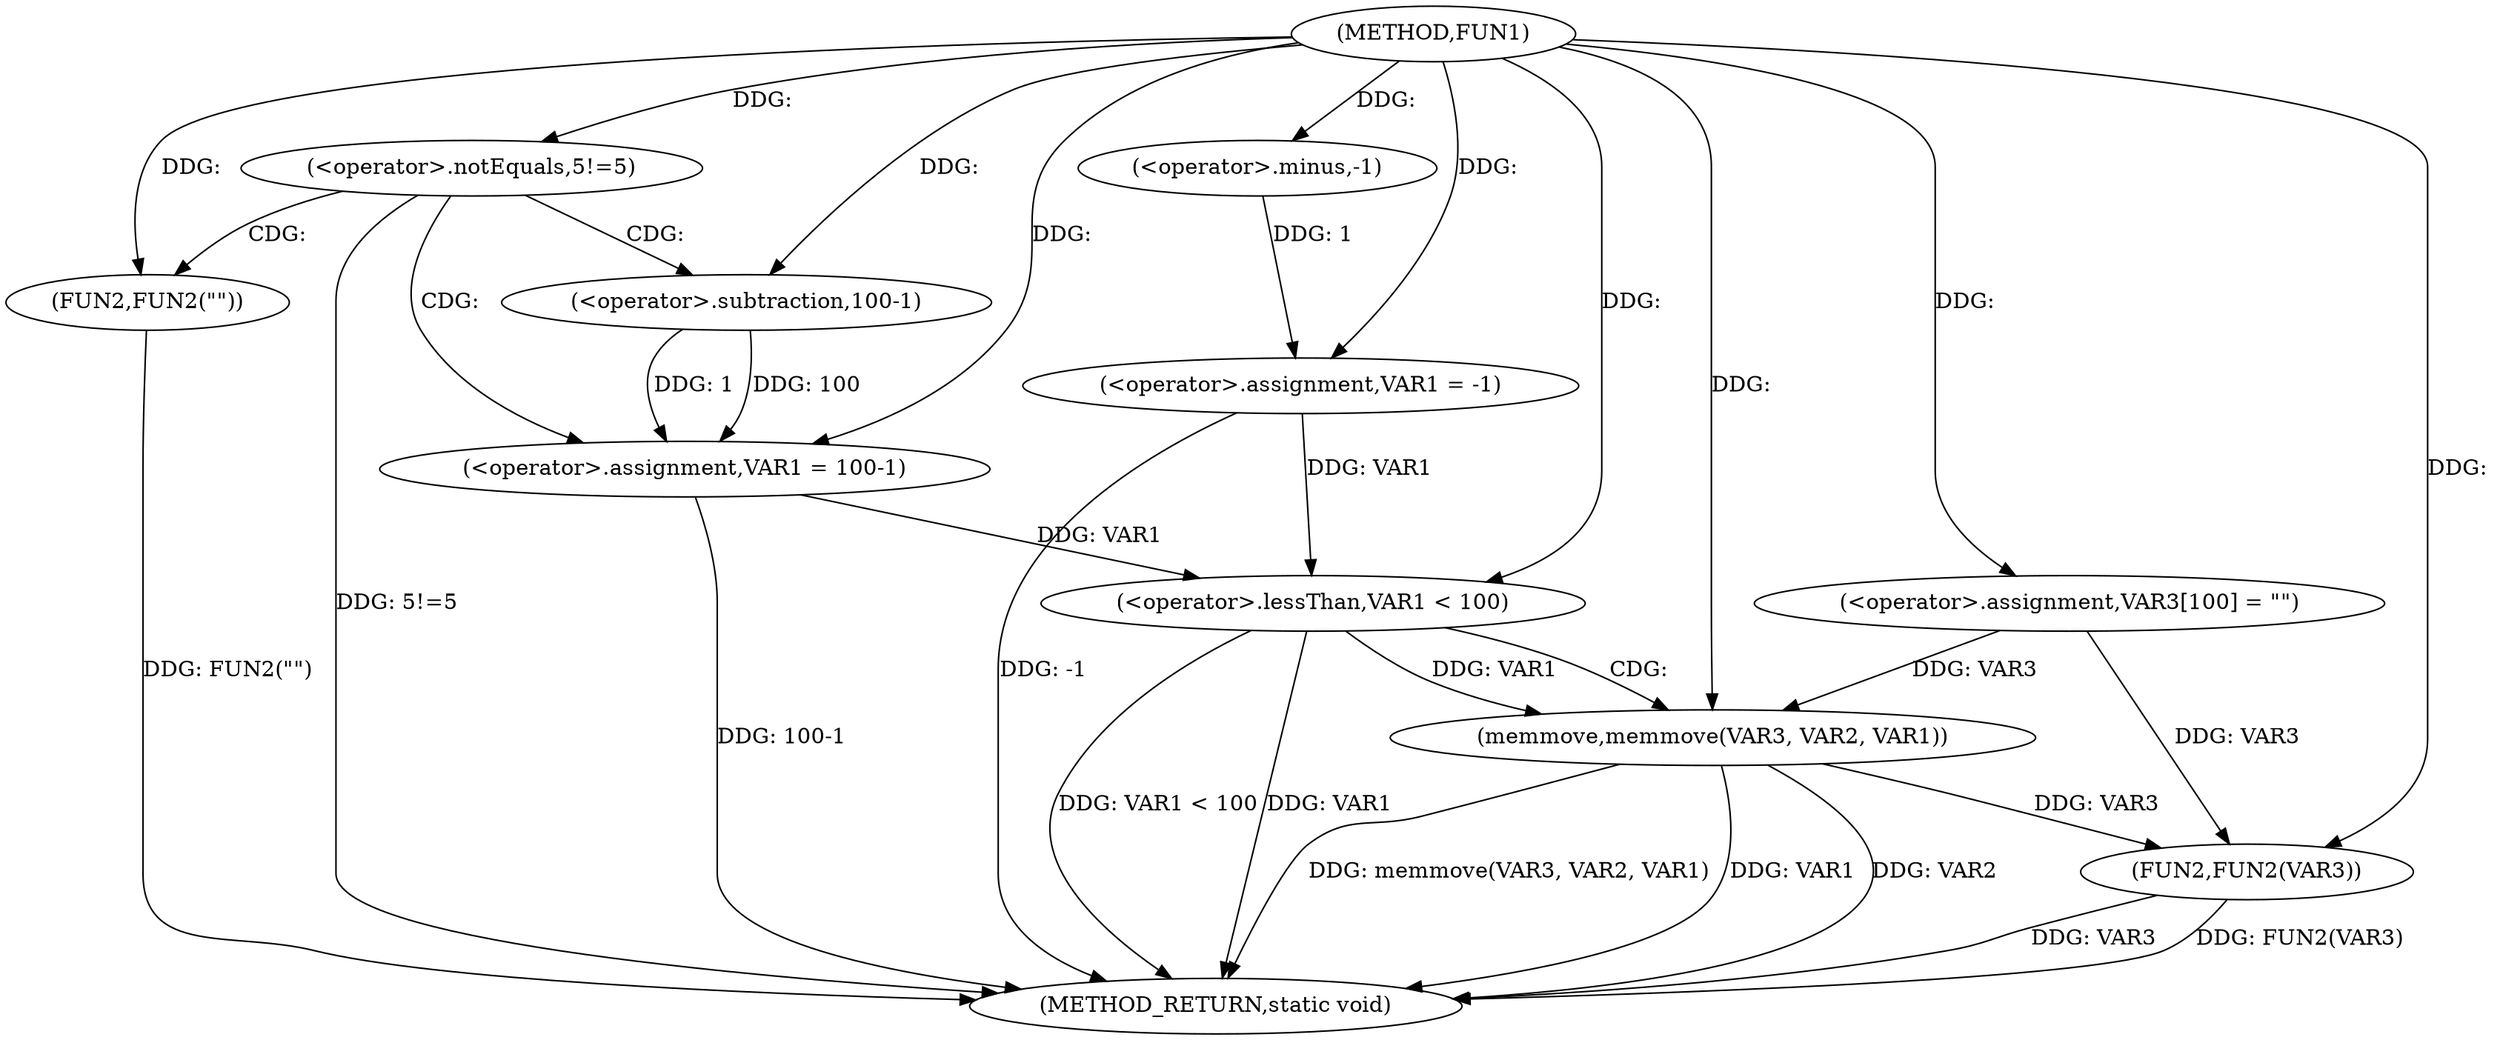 digraph FUN1 {  
"1000100" [label = "(METHOD,FUN1)" ]
"1000138" [label = "(METHOD_RETURN,static void)" ]
"1000103" [label = "(<operator>.assignment,VAR1 = -1)" ]
"1000105" [label = "(<operator>.minus,-1)" ]
"1000108" [label = "(<operator>.notEquals,5!=5)" ]
"1000112" [label = "(FUN2,FUN2(\"\"))" ]
"1000116" [label = "(<operator>.assignment,VAR1 = 100-1)" ]
"1000118" [label = "(<operator>.subtraction,100-1)" ]
"1000124" [label = "(<operator>.assignment,VAR3[100] = \"\")" ]
"1000128" [label = "(<operator>.lessThan,VAR1 < 100)" ]
"1000132" [label = "(memmove,memmove(VAR3, VAR2, VAR1))" ]
"1000136" [label = "(FUN2,FUN2(VAR3))" ]
  "1000108" -> "1000138"  [ label = "DDG: 5!=5"] 
  "1000103" -> "1000138"  [ label = "DDG: -1"] 
  "1000132" -> "1000138"  [ label = "DDG: memmove(VAR3, VAR2, VAR1)"] 
  "1000116" -> "1000138"  [ label = "DDG: 100-1"] 
  "1000112" -> "1000138"  [ label = "DDG: FUN2(\"\")"] 
  "1000132" -> "1000138"  [ label = "DDG: VAR1"] 
  "1000136" -> "1000138"  [ label = "DDG: FUN2(VAR3)"] 
  "1000128" -> "1000138"  [ label = "DDG: VAR1 < 100"] 
  "1000136" -> "1000138"  [ label = "DDG: VAR3"] 
  "1000128" -> "1000138"  [ label = "DDG: VAR1"] 
  "1000132" -> "1000138"  [ label = "DDG: VAR2"] 
  "1000105" -> "1000103"  [ label = "DDG: 1"] 
  "1000100" -> "1000103"  [ label = "DDG: "] 
  "1000100" -> "1000105"  [ label = "DDG: "] 
  "1000100" -> "1000108"  [ label = "DDG: "] 
  "1000100" -> "1000112"  [ label = "DDG: "] 
  "1000118" -> "1000116"  [ label = "DDG: 100"] 
  "1000118" -> "1000116"  [ label = "DDG: 1"] 
  "1000100" -> "1000116"  [ label = "DDG: "] 
  "1000100" -> "1000118"  [ label = "DDG: "] 
  "1000100" -> "1000124"  [ label = "DDG: "] 
  "1000116" -> "1000128"  [ label = "DDG: VAR1"] 
  "1000103" -> "1000128"  [ label = "DDG: VAR1"] 
  "1000100" -> "1000128"  [ label = "DDG: "] 
  "1000124" -> "1000132"  [ label = "DDG: VAR3"] 
  "1000100" -> "1000132"  [ label = "DDG: "] 
  "1000128" -> "1000132"  [ label = "DDG: VAR1"] 
  "1000124" -> "1000136"  [ label = "DDG: VAR3"] 
  "1000132" -> "1000136"  [ label = "DDG: VAR3"] 
  "1000100" -> "1000136"  [ label = "DDG: "] 
  "1000108" -> "1000112"  [ label = "CDG: "] 
  "1000108" -> "1000116"  [ label = "CDG: "] 
  "1000108" -> "1000118"  [ label = "CDG: "] 
  "1000128" -> "1000132"  [ label = "CDG: "] 
}
